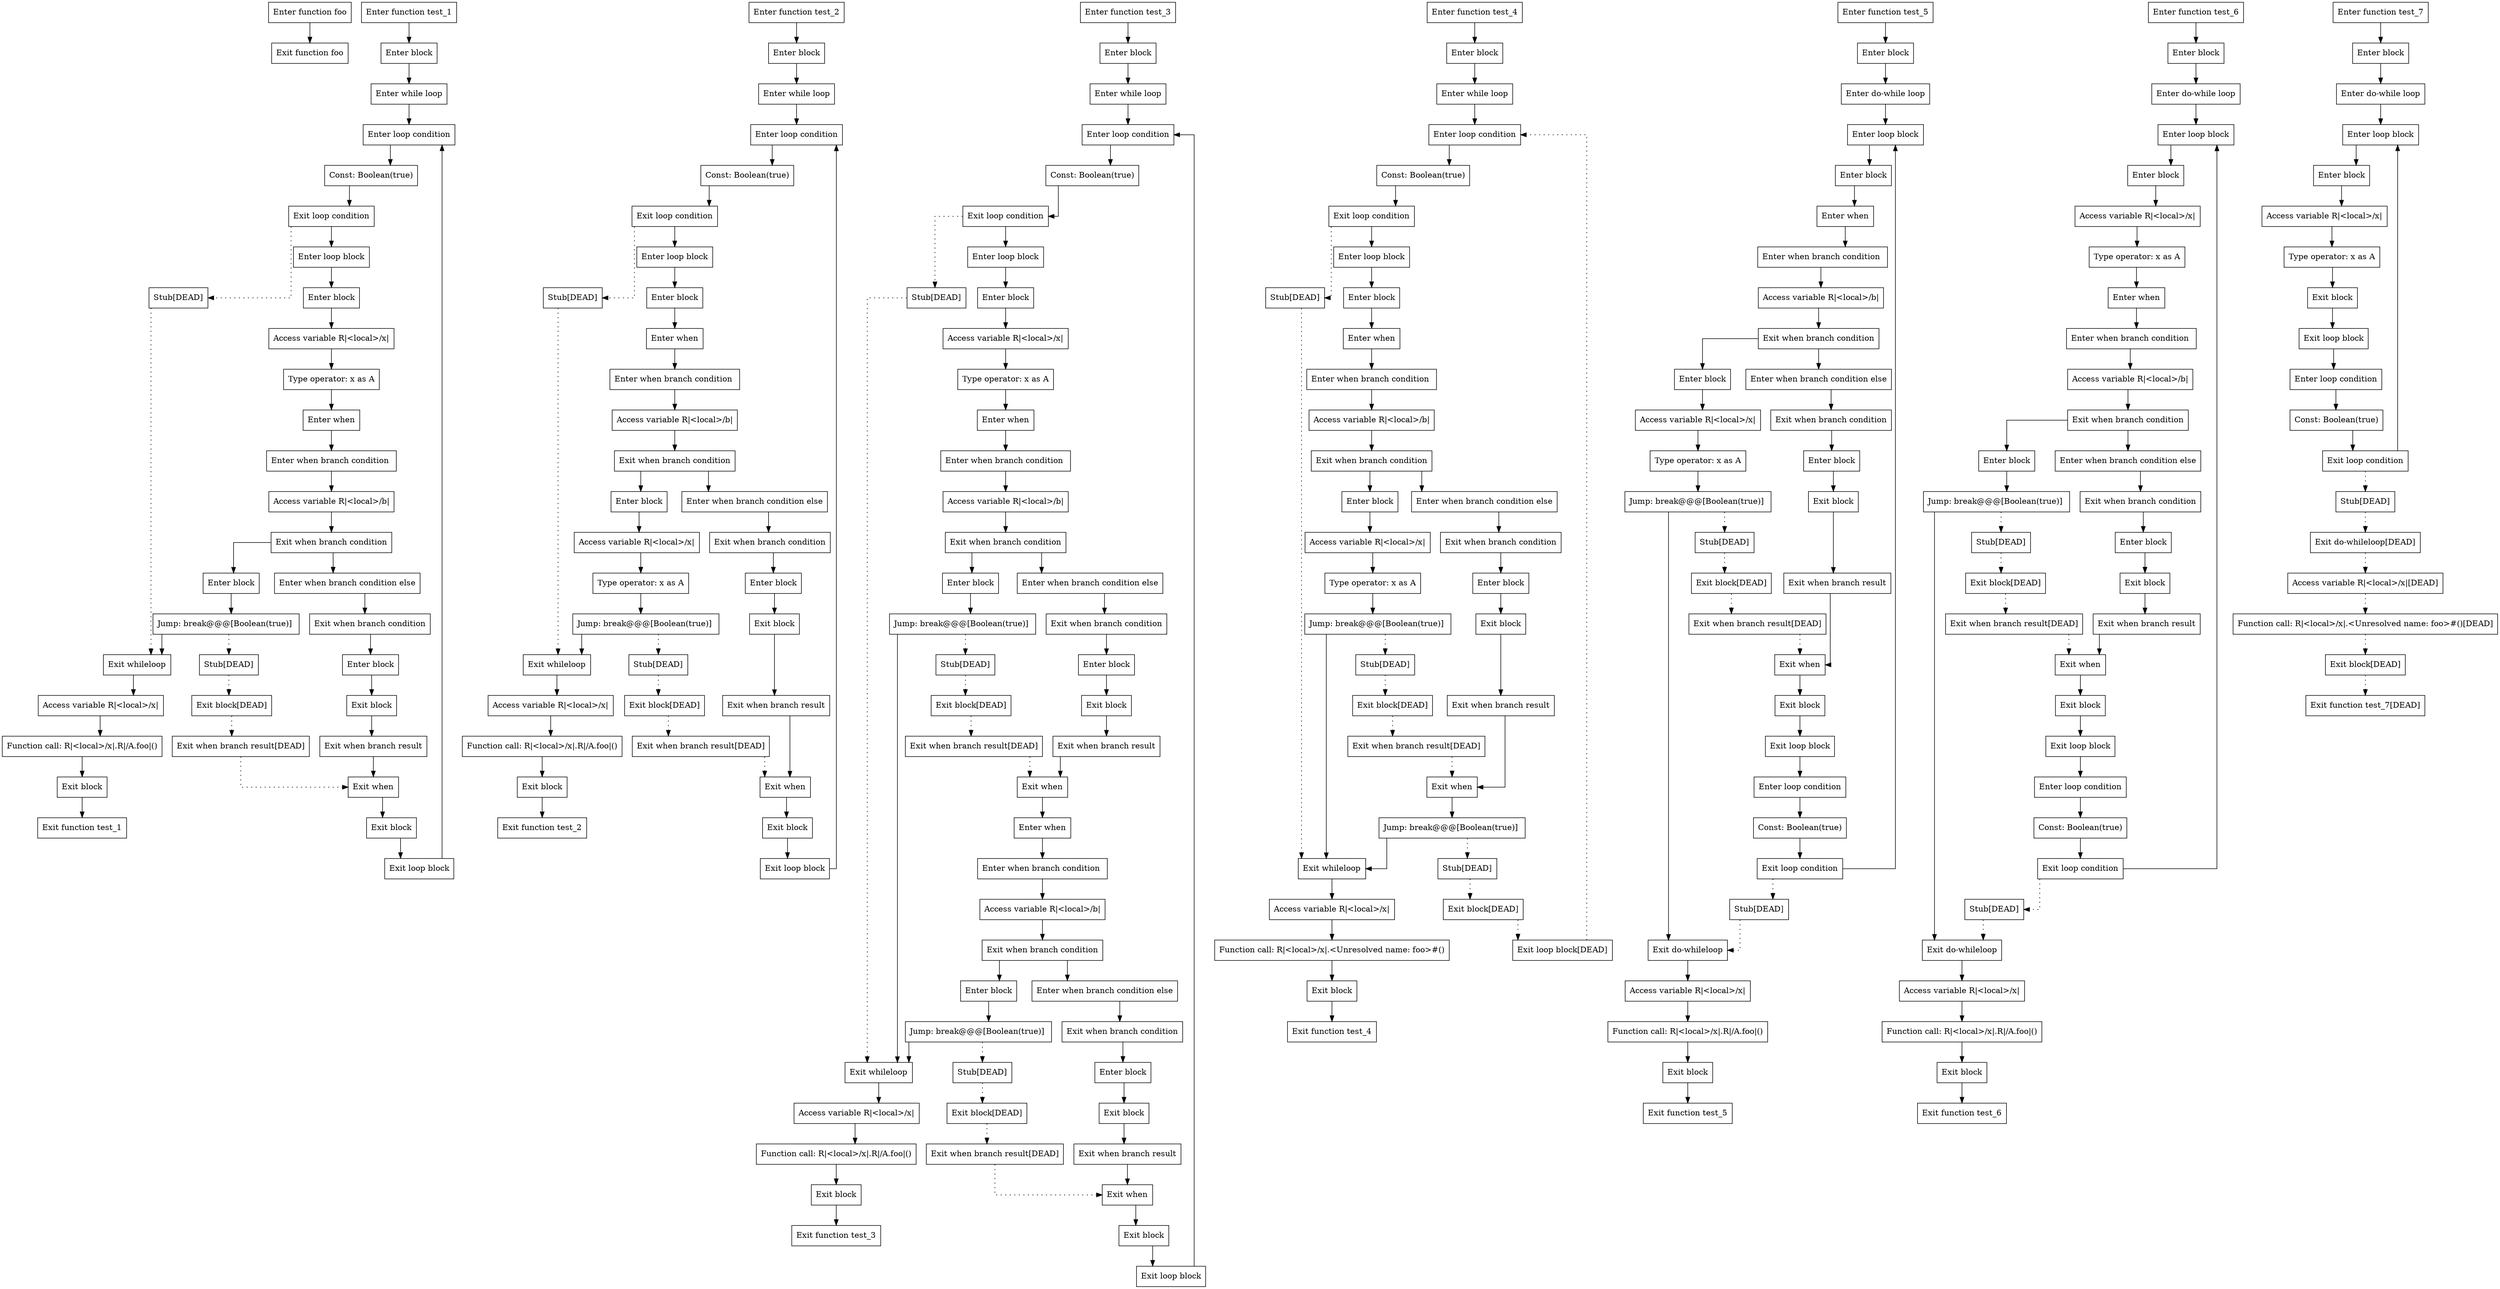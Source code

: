 digraph endlessLoops_kt {
graph [splines=ortho]

subgraph foo {
  0 [shape=box label="Enter function foo"];
  1 [shape=box label="Exit function foo"];

  0 -> {1};
}

subgraph test_1 {
  2 [shape=box label="Enter function test_1"];
  3 [shape=box label="Enter block"];
  4 [shape=box label="Enter while loop"];
  5 [shape=box label="Enter loop condition"];
  6 [shape=box label="Const: Boolean(true)"];
  7 [shape=box label="Exit loop condition"];
  8 [shape=box label="Enter loop block"];
  9 [shape=box label="Enter block"];
  10 [shape=box label="Access variable R|<local>/x|"];
  11 [shape=box label="Type operator: x as A"];
  12 [shape=box label="Enter when"];
  13 [shape=box label="Enter when branch condition "];
  14 [shape=box label="Access variable R|<local>/b|"];
  15 [shape=box label="Exit when branch condition"];
  16 [shape=box label="Enter block"];
  17 [shape=box label="Jump: break@@@[Boolean(true)] "];
  18 [shape=box label="Stub[DEAD]"];
  19 [shape=box label="Exit block[DEAD]"];
  20 [shape=box label="Exit when branch result[DEAD]"];
  21 [shape=box label="Enter when branch condition else"];
  22 [shape=box label="Exit when branch condition"];
  23 [shape=box label="Enter block"];
  24 [shape=box label="Exit block"];
  25 [shape=box label="Exit when branch result"];
  26 [shape=box label="Exit when"];
  27 [shape=box label="Exit block"];
  28 [shape=box label="Exit loop block"];
  29 [shape=box label="Stub[DEAD]"];
  30 [shape=box label="Exit whileloop"];
  31 [shape=box label="Access variable R|<local>/x|"];
  32 [shape=box label="Function call: R|<local>/x|.R|/A.foo|()"];
  33 [shape=box label="Exit block"];
  34 [shape=box label="Exit function test_1"];

  2 -> {3};
  3 -> {4};
  4 -> {5};
  5 -> {6};
  6 -> {7};
  7 -> {8};
  7 -> {29} [style=dotted];
  8 -> {9};
  9 -> {10};
  10 -> {11};
  11 -> {12};
  12 -> {13};
  13 -> {14};
  14 -> {15};
  15 -> {16 21};
  16 -> {17};
  17 -> {30};
  17 -> {18} [style=dotted];
  18 -> {19} [style=dotted];
  19 -> {20} [style=dotted];
  20 -> {26} [style=dotted];
  21 -> {22};
  22 -> {23};
  23 -> {24};
  24 -> {25};
  25 -> {26};
  26 -> {27};
  27 -> {28};
  28 -> {5};
  29 -> {30} [style=dotted];
  30 -> {31};
  31 -> {32};
  32 -> {33};
  33 -> {34};
}

subgraph test_2 {
  35 [shape=box label="Enter function test_2"];
  36 [shape=box label="Enter block"];
  37 [shape=box label="Enter while loop"];
  38 [shape=box label="Enter loop condition"];
  39 [shape=box label="Const: Boolean(true)"];
  40 [shape=box label="Exit loop condition"];
  41 [shape=box label="Enter loop block"];
  42 [shape=box label="Enter block"];
  43 [shape=box label="Enter when"];
  44 [shape=box label="Enter when branch condition "];
  45 [shape=box label="Access variable R|<local>/b|"];
  46 [shape=box label="Exit when branch condition"];
  47 [shape=box label="Enter block"];
  48 [shape=box label="Access variable R|<local>/x|"];
  49 [shape=box label="Type operator: x as A"];
  50 [shape=box label="Jump: break@@@[Boolean(true)] "];
  51 [shape=box label="Stub[DEAD]"];
  52 [shape=box label="Exit block[DEAD]"];
  53 [shape=box label="Exit when branch result[DEAD]"];
  54 [shape=box label="Enter when branch condition else"];
  55 [shape=box label="Exit when branch condition"];
  56 [shape=box label="Enter block"];
  57 [shape=box label="Exit block"];
  58 [shape=box label="Exit when branch result"];
  59 [shape=box label="Exit when"];
  60 [shape=box label="Exit block"];
  61 [shape=box label="Exit loop block"];
  62 [shape=box label="Stub[DEAD]"];
  63 [shape=box label="Exit whileloop"];
  64 [shape=box label="Access variable R|<local>/x|"];
  65 [shape=box label="Function call: R|<local>/x|.R|/A.foo|()"];
  66 [shape=box label="Exit block"];
  67 [shape=box label="Exit function test_2"];

  35 -> {36};
  36 -> {37};
  37 -> {38};
  38 -> {39};
  39 -> {40};
  40 -> {41};
  40 -> {62} [style=dotted];
  41 -> {42};
  42 -> {43};
  43 -> {44};
  44 -> {45};
  45 -> {46};
  46 -> {47 54};
  47 -> {48};
  48 -> {49};
  49 -> {50};
  50 -> {63};
  50 -> {51} [style=dotted];
  51 -> {52} [style=dotted];
  52 -> {53} [style=dotted];
  53 -> {59} [style=dotted];
  54 -> {55};
  55 -> {56};
  56 -> {57};
  57 -> {58};
  58 -> {59};
  59 -> {60};
  60 -> {61};
  61 -> {38};
  62 -> {63} [style=dotted];
  63 -> {64};
  64 -> {65};
  65 -> {66};
  66 -> {67};
}

subgraph test_3 {
  68 [shape=box label="Enter function test_3"];
  69 [shape=box label="Enter block"];
  70 [shape=box label="Enter while loop"];
  71 [shape=box label="Enter loop condition"];
  72 [shape=box label="Const: Boolean(true)"];
  73 [shape=box label="Exit loop condition"];
  74 [shape=box label="Enter loop block"];
  75 [shape=box label="Enter block"];
  76 [shape=box label="Access variable R|<local>/x|"];
  77 [shape=box label="Type operator: x as A"];
  78 [shape=box label="Enter when"];
  79 [shape=box label="Enter when branch condition "];
  80 [shape=box label="Access variable R|<local>/b|"];
  81 [shape=box label="Exit when branch condition"];
  82 [shape=box label="Enter block"];
  83 [shape=box label="Jump: break@@@[Boolean(true)] "];
  84 [shape=box label="Stub[DEAD]"];
  85 [shape=box label="Exit block[DEAD]"];
  86 [shape=box label="Exit when branch result[DEAD]"];
  87 [shape=box label="Enter when branch condition else"];
  88 [shape=box label="Exit when branch condition"];
  89 [shape=box label="Enter block"];
  90 [shape=box label="Exit block"];
  91 [shape=box label="Exit when branch result"];
  92 [shape=box label="Exit when"];
  93 [shape=box label="Enter when"];
  94 [shape=box label="Enter when branch condition "];
  95 [shape=box label="Access variable R|<local>/b|"];
  96 [shape=box label="Exit when branch condition"];
  97 [shape=box label="Enter block"];
  98 [shape=box label="Jump: break@@@[Boolean(true)] "];
  99 [shape=box label="Stub[DEAD]"];
  100 [shape=box label="Exit block[DEAD]"];
  101 [shape=box label="Exit when branch result[DEAD]"];
  102 [shape=box label="Enter when branch condition else"];
  103 [shape=box label="Exit when branch condition"];
  104 [shape=box label="Enter block"];
  105 [shape=box label="Exit block"];
  106 [shape=box label="Exit when branch result"];
  107 [shape=box label="Exit when"];
  108 [shape=box label="Exit block"];
  109 [shape=box label="Exit loop block"];
  110 [shape=box label="Stub[DEAD]"];
  111 [shape=box label="Exit whileloop"];
  112 [shape=box label="Access variable R|<local>/x|"];
  113 [shape=box label="Function call: R|<local>/x|.R|/A.foo|()"];
  114 [shape=box label="Exit block"];
  115 [shape=box label="Exit function test_3"];

  68 -> {69};
  69 -> {70};
  70 -> {71};
  71 -> {72};
  72 -> {73};
  73 -> {74};
  73 -> {110} [style=dotted];
  74 -> {75};
  75 -> {76};
  76 -> {77};
  77 -> {78};
  78 -> {79};
  79 -> {80};
  80 -> {81};
  81 -> {82 87};
  82 -> {83};
  83 -> {111};
  83 -> {84} [style=dotted];
  84 -> {85} [style=dotted];
  85 -> {86} [style=dotted];
  86 -> {92} [style=dotted];
  87 -> {88};
  88 -> {89};
  89 -> {90};
  90 -> {91};
  91 -> {92};
  92 -> {93};
  93 -> {94};
  94 -> {95};
  95 -> {96};
  96 -> {97 102};
  97 -> {98};
  98 -> {111};
  98 -> {99} [style=dotted];
  99 -> {100} [style=dotted];
  100 -> {101} [style=dotted];
  101 -> {107} [style=dotted];
  102 -> {103};
  103 -> {104};
  104 -> {105};
  105 -> {106};
  106 -> {107};
  107 -> {108};
  108 -> {109};
  109 -> {71};
  110 -> {111} [style=dotted];
  111 -> {112};
  112 -> {113};
  113 -> {114};
  114 -> {115};
}

subgraph test_4 {
  116 [shape=box label="Enter function test_4"];
  117 [shape=box label="Enter block"];
  118 [shape=box label="Enter while loop"];
  119 [shape=box label="Enter loop condition"];
  120 [shape=box label="Const: Boolean(true)"];
  121 [shape=box label="Exit loop condition"];
  122 [shape=box label="Enter loop block"];
  123 [shape=box label="Enter block"];
  124 [shape=box label="Enter when"];
  125 [shape=box label="Enter when branch condition "];
  126 [shape=box label="Access variable R|<local>/b|"];
  127 [shape=box label="Exit when branch condition"];
  128 [shape=box label="Enter block"];
  129 [shape=box label="Access variable R|<local>/x|"];
  130 [shape=box label="Type operator: x as A"];
  131 [shape=box label="Jump: break@@@[Boolean(true)] "];
  132 [shape=box label="Stub[DEAD]"];
  133 [shape=box label="Exit block[DEAD]"];
  134 [shape=box label="Exit when branch result[DEAD]"];
  135 [shape=box label="Enter when branch condition else"];
  136 [shape=box label="Exit when branch condition"];
  137 [shape=box label="Enter block"];
  138 [shape=box label="Exit block"];
  139 [shape=box label="Exit when branch result"];
  140 [shape=box label="Exit when"];
  141 [shape=box label="Jump: break@@@[Boolean(true)] "];
  142 [shape=box label="Stub[DEAD]"];
  143 [shape=box label="Exit block[DEAD]"];
  144 [shape=box label="Exit loop block[DEAD]"];
  145 [shape=box label="Stub[DEAD]"];
  146 [shape=box label="Exit whileloop"];
  147 [shape=box label="Access variable R|<local>/x|"];
  148 [shape=box label="Function call: R|<local>/x|.<Unresolved name: foo>#()"];
  149 [shape=box label="Exit block"];
  150 [shape=box label="Exit function test_4"];

  116 -> {117};
  117 -> {118};
  118 -> {119};
  119 -> {120};
  120 -> {121};
  121 -> {122};
  121 -> {145} [style=dotted];
  122 -> {123};
  123 -> {124};
  124 -> {125};
  125 -> {126};
  126 -> {127};
  127 -> {128 135};
  128 -> {129};
  129 -> {130};
  130 -> {131};
  131 -> {146};
  131 -> {132} [style=dotted];
  132 -> {133} [style=dotted];
  133 -> {134} [style=dotted];
  134 -> {140} [style=dotted];
  135 -> {136};
  136 -> {137};
  137 -> {138};
  138 -> {139};
  139 -> {140};
  140 -> {141};
  141 -> {146};
  141 -> {142} [style=dotted];
  142 -> {143} [style=dotted];
  143 -> {144} [style=dotted];
  144 -> {119} [style=dotted];
  145 -> {146} [style=dotted];
  146 -> {147};
  147 -> {148};
  148 -> {149};
  149 -> {150};
}

subgraph test_5 {
  151 [shape=box label="Enter function test_5"];
  152 [shape=box label="Enter block"];
  153 [shape=box label="Enter do-while loop"];
  154 [shape=box label="Enter loop block"];
  155 [shape=box label="Enter block"];
  156 [shape=box label="Enter when"];
  157 [shape=box label="Enter when branch condition "];
  158 [shape=box label="Access variable R|<local>/b|"];
  159 [shape=box label="Exit when branch condition"];
  160 [shape=box label="Enter block"];
  161 [shape=box label="Access variable R|<local>/x|"];
  162 [shape=box label="Type operator: x as A"];
  163 [shape=box label="Jump: break@@@[Boolean(true)] "];
  164 [shape=box label="Stub[DEAD]"];
  165 [shape=box label="Exit block[DEAD]"];
  166 [shape=box label="Exit when branch result[DEAD]"];
  167 [shape=box label="Enter when branch condition else"];
  168 [shape=box label="Exit when branch condition"];
  169 [shape=box label="Enter block"];
  170 [shape=box label="Exit block"];
  171 [shape=box label="Exit when branch result"];
  172 [shape=box label="Exit when"];
  173 [shape=box label="Exit block"];
  174 [shape=box label="Exit loop block"];
  175 [shape=box label="Enter loop condition"];
  176 [shape=box label="Const: Boolean(true)"];
  177 [shape=box label="Exit loop condition"];
  178 [shape=box label="Stub[DEAD]"];
  179 [shape=box label="Exit do-whileloop"];
  180 [shape=box label="Access variable R|<local>/x|"];
  181 [shape=box label="Function call: R|<local>/x|.R|/A.foo|()"];
  182 [shape=box label="Exit block"];
  183 [shape=box label="Exit function test_5"];

  151 -> {152};
  152 -> {153};
  153 -> {154};
  154 -> {155};
  155 -> {156};
  156 -> {157};
  157 -> {158};
  158 -> {159};
  159 -> {160 167};
  160 -> {161};
  161 -> {162};
  162 -> {163};
  163 -> {179};
  163 -> {164} [style=dotted];
  164 -> {165} [style=dotted];
  165 -> {166} [style=dotted];
  166 -> {172} [style=dotted];
  167 -> {168};
  168 -> {169};
  169 -> {170};
  170 -> {171};
  171 -> {172};
  172 -> {173};
  173 -> {174};
  174 -> {175};
  175 -> {176};
  176 -> {177};
  177 -> {154};
  177 -> {178} [style=dotted];
  178 -> {179} [style=dotted];
  179 -> {180};
  180 -> {181};
  181 -> {182};
  182 -> {183};
}

subgraph test_6 {
  184 [shape=box label="Enter function test_6"];
  185 [shape=box label="Enter block"];
  186 [shape=box label="Enter do-while loop"];
  187 [shape=box label="Enter loop block"];
  188 [shape=box label="Enter block"];
  189 [shape=box label="Access variable R|<local>/x|"];
  190 [shape=box label="Type operator: x as A"];
  191 [shape=box label="Enter when"];
  192 [shape=box label="Enter when branch condition "];
  193 [shape=box label="Access variable R|<local>/b|"];
  194 [shape=box label="Exit when branch condition"];
  195 [shape=box label="Enter block"];
  196 [shape=box label="Jump: break@@@[Boolean(true)] "];
  197 [shape=box label="Stub[DEAD]"];
  198 [shape=box label="Exit block[DEAD]"];
  199 [shape=box label="Exit when branch result[DEAD]"];
  200 [shape=box label="Enter when branch condition else"];
  201 [shape=box label="Exit when branch condition"];
  202 [shape=box label="Enter block"];
  203 [shape=box label="Exit block"];
  204 [shape=box label="Exit when branch result"];
  205 [shape=box label="Exit when"];
  206 [shape=box label="Exit block"];
  207 [shape=box label="Exit loop block"];
  208 [shape=box label="Enter loop condition"];
  209 [shape=box label="Const: Boolean(true)"];
  210 [shape=box label="Exit loop condition"];
  211 [shape=box label="Stub[DEAD]"];
  212 [shape=box label="Exit do-whileloop"];
  213 [shape=box label="Access variable R|<local>/x|"];
  214 [shape=box label="Function call: R|<local>/x|.R|/A.foo|()"];
  215 [shape=box label="Exit block"];
  216 [shape=box label="Exit function test_6"];

  184 -> {185};
  185 -> {186};
  186 -> {187};
  187 -> {188};
  188 -> {189};
  189 -> {190};
  190 -> {191};
  191 -> {192};
  192 -> {193};
  193 -> {194};
  194 -> {195 200};
  195 -> {196};
  196 -> {212};
  196 -> {197} [style=dotted];
  197 -> {198} [style=dotted];
  198 -> {199} [style=dotted];
  199 -> {205} [style=dotted];
  200 -> {201};
  201 -> {202};
  202 -> {203};
  203 -> {204};
  204 -> {205};
  205 -> {206};
  206 -> {207};
  207 -> {208};
  208 -> {209};
  209 -> {210};
  210 -> {187};
  210 -> {211} [style=dotted];
  211 -> {212} [style=dotted];
  212 -> {213};
  213 -> {214};
  214 -> {215};
  215 -> {216};
}

subgraph test_7 {
  217 [shape=box label="Enter function test_7"];
  218 [shape=box label="Enter block"];
  219 [shape=box label="Enter do-while loop"];
  220 [shape=box label="Enter loop block"];
  221 [shape=box label="Enter block"];
  222 [shape=box label="Access variable R|<local>/x|"];
  223 [shape=box label="Type operator: x as A"];
  224 [shape=box label="Exit block"];
  225 [shape=box label="Exit loop block"];
  226 [shape=box label="Enter loop condition"];
  227 [shape=box label="Const: Boolean(true)"];
  228 [shape=box label="Exit loop condition"];
  229 [shape=box label="Stub[DEAD]"];
  230 [shape=box label="Exit do-whileloop[DEAD]"];
  231 [shape=box label="Access variable R|<local>/x|[DEAD]"];
  232 [shape=box label="Function call: R|<local>/x|.<Unresolved name: foo>#()[DEAD]"];
  233 [shape=box label="Exit block[DEAD]"];
  234 [shape=box label="Exit function test_7[DEAD]"];

  217 -> {218};
  218 -> {219};
  219 -> {220};
  220 -> {221};
  221 -> {222};
  222 -> {223};
  223 -> {224};
  224 -> {225};
  225 -> {226};
  226 -> {227};
  227 -> {228};
  228 -> {220};
  228 -> {229} [style=dotted];
  229 -> {230} [style=dotted];
  230 -> {231} [style=dotted];
  231 -> {232} [style=dotted];
  232 -> {233} [style=dotted];
  233 -> {234} [style=dotted];
}

}
